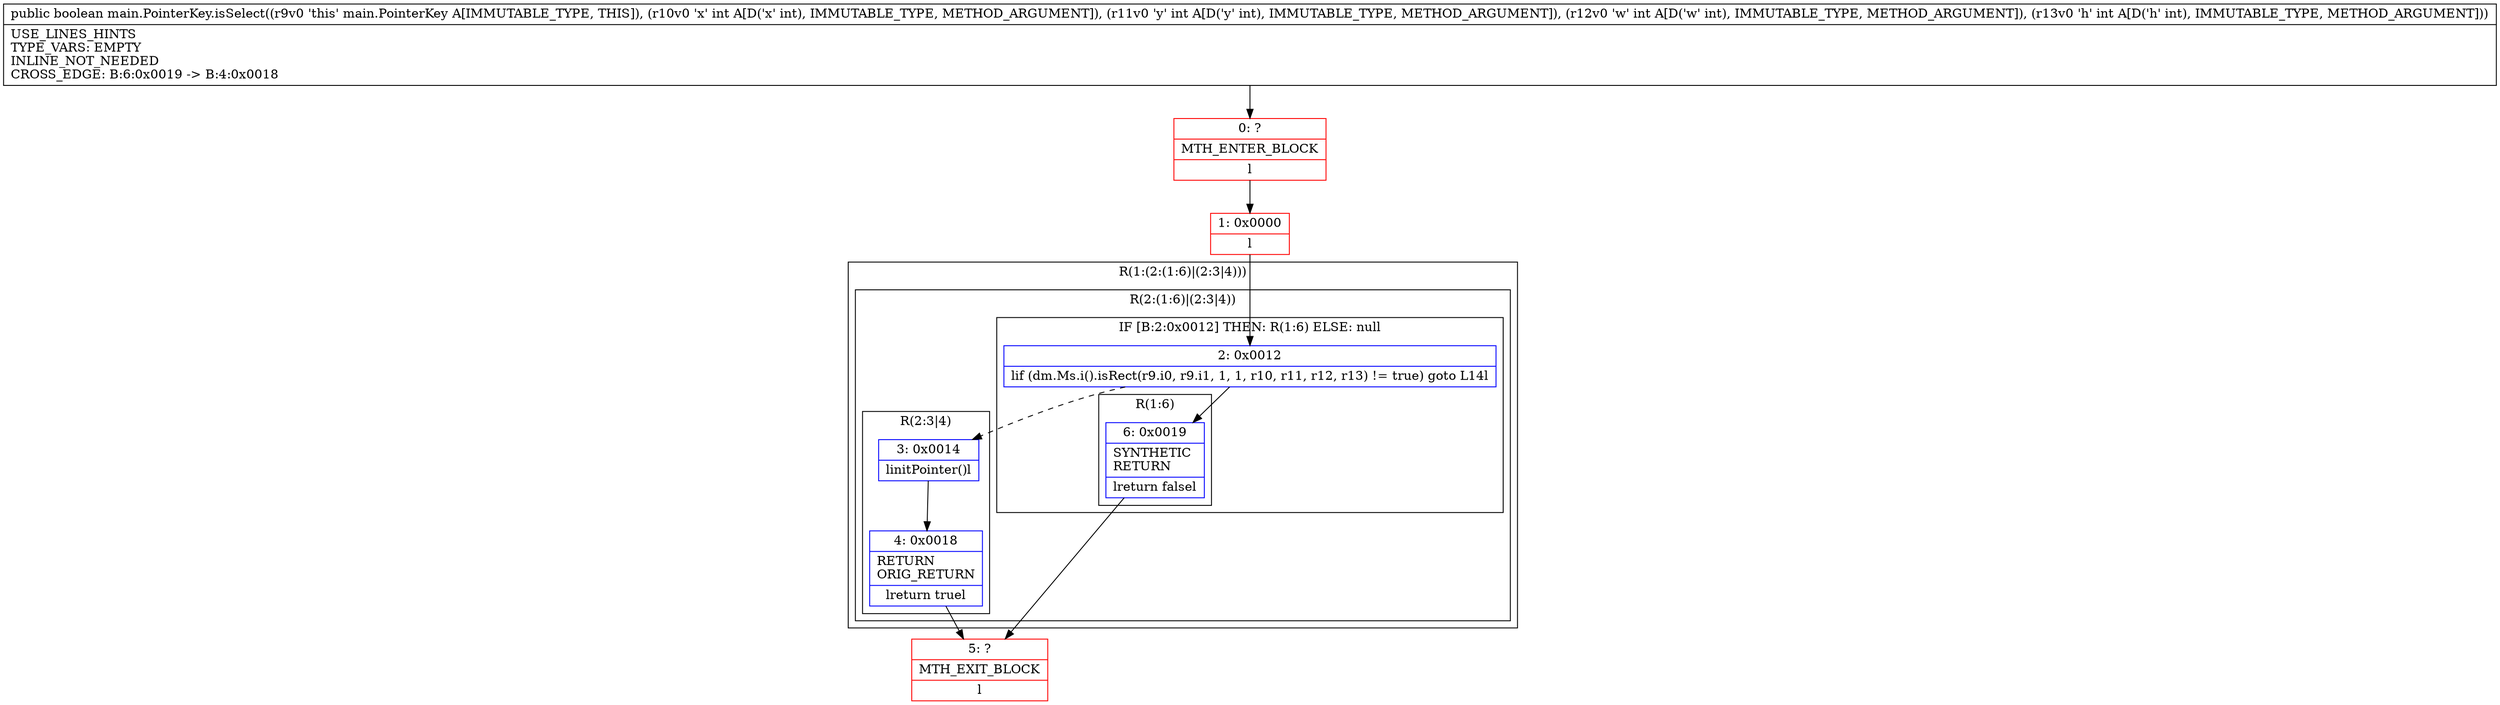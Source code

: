 digraph "CFG formain.PointerKey.isSelect(IIII)Z" {
subgraph cluster_Region_1377671477 {
label = "R(1:(2:(1:6)|(2:3|4)))";
node [shape=record,color=blue];
subgraph cluster_Region_899812436 {
label = "R(2:(1:6)|(2:3|4))";
node [shape=record,color=blue];
subgraph cluster_IfRegion_533732519 {
label = "IF [B:2:0x0012] THEN: R(1:6) ELSE: null";
node [shape=record,color=blue];
Node_2 [shape=record,label="{2\:\ 0x0012|lif (dm.Ms.i().isRect(r9.i0, r9.i1, 1, 1, r10, r11, r12, r13) != true) goto L14l}"];
subgraph cluster_Region_1543437898 {
label = "R(1:6)";
node [shape=record,color=blue];
Node_6 [shape=record,label="{6\:\ 0x0019|SYNTHETIC\lRETURN\l|lreturn falsel}"];
}
}
subgraph cluster_Region_1704198193 {
label = "R(2:3|4)";
node [shape=record,color=blue];
Node_3 [shape=record,label="{3\:\ 0x0014|linitPointer()l}"];
Node_4 [shape=record,label="{4\:\ 0x0018|RETURN\lORIG_RETURN\l|lreturn truel}"];
}
}
}
Node_0 [shape=record,color=red,label="{0\:\ ?|MTH_ENTER_BLOCK\l|l}"];
Node_1 [shape=record,color=red,label="{1\:\ 0x0000|l}"];
Node_5 [shape=record,color=red,label="{5\:\ ?|MTH_EXIT_BLOCK\l|l}"];
MethodNode[shape=record,label="{public boolean main.PointerKey.isSelect((r9v0 'this' main.PointerKey A[IMMUTABLE_TYPE, THIS]), (r10v0 'x' int A[D('x' int), IMMUTABLE_TYPE, METHOD_ARGUMENT]), (r11v0 'y' int A[D('y' int), IMMUTABLE_TYPE, METHOD_ARGUMENT]), (r12v0 'w' int A[D('w' int), IMMUTABLE_TYPE, METHOD_ARGUMENT]), (r13v0 'h' int A[D('h' int), IMMUTABLE_TYPE, METHOD_ARGUMENT]))  | USE_LINES_HINTS\lTYPE_VARS: EMPTY\lINLINE_NOT_NEEDED\lCROSS_EDGE: B:6:0x0019 \-\> B:4:0x0018\l}"];
MethodNode -> Node_0;
Node_2 -> Node_3[style=dashed];
Node_2 -> Node_6;
Node_6 -> Node_5;
Node_3 -> Node_4;
Node_4 -> Node_5;
Node_0 -> Node_1;
Node_1 -> Node_2;
}

